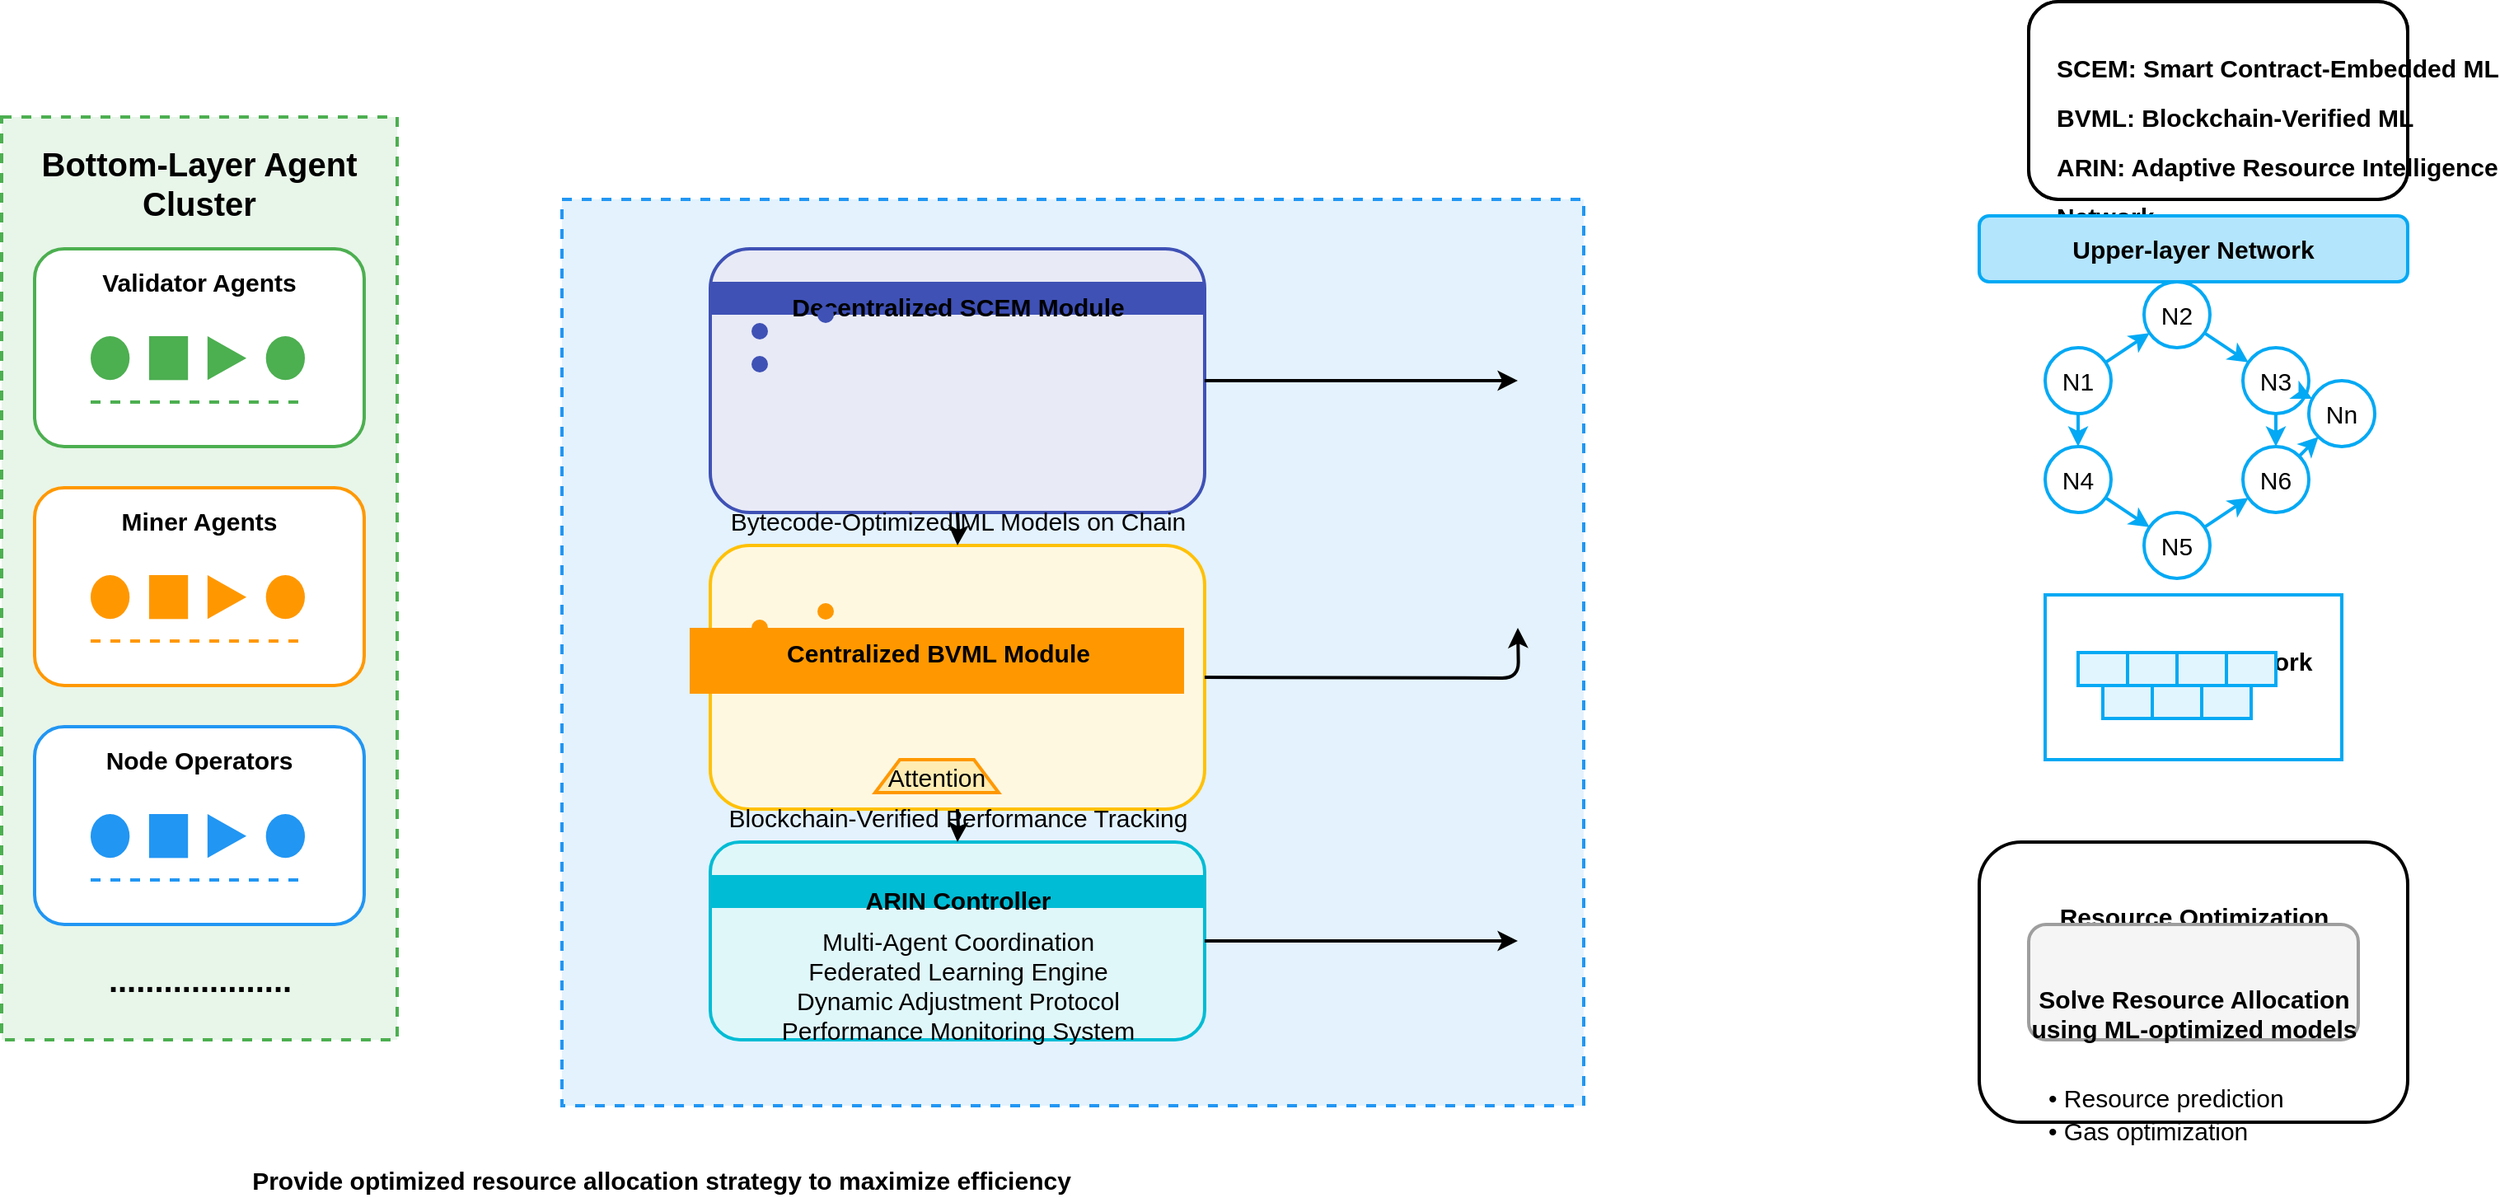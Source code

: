 <mxfile version="26.0.16">
  <diagram name="Page-1" id="3OytQac5HJwh2mRRplk6">
    <mxGraphModel dx="3054" dy="1180" grid="1" gridSize="10" guides="1" tooltips="1" connect="1" arrows="1" fold="1" page="1" pageScale="1" pageWidth="827" pageHeight="1169" math="0" shadow="0">
      <root>
        <mxCell id="0" />
        <mxCell id="1" parent="0" />
        <mxCell id="vWiq6X1iSuXR0RfbROmm-2" value="" style="rounded=1;whiteSpace=wrap;html=1;fillColor=white;strokeColor=black;strokeWidth=2;fontSize=15;" vertex="1" parent="1">
          <mxGeometry x="1230" y="50" width="230" height="120" as="geometry" />
        </mxCell>
        <mxCell id="vWiq6X1iSuXR0RfbROmm-3" value="SCEM: Smart Contract-Embedded ML" style="text;html=1;strokeColor=none;fillColor=none;align=left;verticalAlign=middle;whiteSpace=wrap;fontSize=15;fontStyle=1;strokeWidth=2;" vertex="1" parent="1">
          <mxGeometry x="1245" y="60" width="200" height="20" as="geometry" />
        </mxCell>
        <mxCell id="vWiq6X1iSuXR0RfbROmm-4" value="BVML: Blockchain-Verified ML" style="text;html=1;strokeColor=none;fillColor=none;align=left;verticalAlign=middle;whiteSpace=wrap;fontSize=15;fontStyle=1;strokeWidth=2;" vertex="1" parent="1">
          <mxGeometry x="1245" y="90" width="200" height="20" as="geometry" />
        </mxCell>
        <mxCell id="vWiq6X1iSuXR0RfbROmm-5" value="ARIN: Adaptive Resource Intelligence" style="text;html=1;strokeColor=none;fillColor=none;align=left;verticalAlign=middle;whiteSpace=wrap;fontSize=15;fontStyle=1;strokeWidth=2;" vertex="1" parent="1">
          <mxGeometry x="1245" y="120" width="200" height="20" as="geometry" />
        </mxCell>
        <mxCell id="vWiq6X1iSuXR0RfbROmm-6" value="Network" style="text;html=1;strokeColor=none;fillColor=none;align=left;verticalAlign=middle;whiteSpace=wrap;fontSize=15;fontStyle=1;strokeWidth=2;" vertex="1" parent="1">
          <mxGeometry x="1245" y="150" width="200" height="20" as="geometry" />
        </mxCell>
        <mxCell id="vWiq6X1iSuXR0RfbROmm-8" value="Bottom-layer Agent Cluster" style="text;html=1;strokeColor=none;fillColor=none;align=center;verticalAlign=middle;whiteSpace=wrap;fontSize=15;fontStyle=1;strokeWidth=2;" vertex="1" parent="1">
          <mxGeometry x="40" y="160" width="200" height="30" as="geometry" />
        </mxCell>
        <mxCell id="vWiq6X1iSuXR0RfbROmm-11" value="Upper-layer Network" style="text;html=1;strokeColor=none;fillColor=none;align=center;verticalAlign=middle;whiteSpace=wrap;fontSize=15;fontStyle=1;strokeWidth=2;" vertex="1" parent="1">
          <mxGeometry x="1200" y="190" width="260" height="30" as="geometry" />
        </mxCell>
        <mxCell id="vWiq6X1iSuXR0RfbROmm-12" value="" style="rounded=1;whiteSpace=wrap;fillColor=#ffffff;strokeColor=#000000;strokeWidth=2;fontSize=15;" vertex="1" parent="1">
          <mxGeometry x="1230" y="50" width="230" height="120" as="geometry" />
        </mxCell>
        <mxCell id="vWiq6X1iSuXR0RfbROmm-13" value="SCEM: Smart Contract-Embedded ML" style="text;html=1;align=left;fontStyle=1;fontSize=15;strokeWidth=2;" vertex="1" parent="1">
          <mxGeometry x="1245" y="75" width="200" height="20" as="geometry" />
        </mxCell>
        <mxCell id="vWiq6X1iSuXR0RfbROmm-14" value="BVML: Blockchain-Verified ML" style="text;html=1;align=left;fontStyle=1;fontSize=15;strokeWidth=2;" vertex="1" parent="1">
          <mxGeometry x="1245" y="105" width="200" height="20" as="geometry" />
        </mxCell>
        <mxCell id="vWiq6X1iSuXR0RfbROmm-15" value="ARIN: Adaptive Resource Intelligence" style="text;html=1;align=left;fontStyle=1;fontSize=15;strokeWidth=2;" vertex="1" parent="1">
          <mxGeometry x="1245" y="135" width="200" height="20" as="geometry" />
        </mxCell>
        <mxCell id="vWiq6X1iSuXR0RfbROmm-16" value="Network" style="text;html=1;align=left;fontStyle=1;fontSize=15;strokeWidth=2;" vertex="1" parent="1">
          <mxGeometry x="1245" y="165" width="200" height="20" as="geometry" />
        </mxCell>
        <mxCell id="vWiq6X1iSuXR0RfbROmm-20" value="Bottom-Layer Agent Cluster" style="rounded=0;whiteSpace=wrap;fillColor=#e8f5e9;strokeColor=#4caf50;strokeWidth=2;dashed=1;fontSize=20;verticalAlign=top;spacingTop=10;fontStyle=1" vertex="1" parent="1">
          <mxGeometry y="120" width="240" height="560" as="geometry" />
        </mxCell>
        <mxCell id="vWiq6X1iSuXR0RfbROmm-43" value="&lt;font style=&quot;font-size: 20px;&quot;&gt;....................&lt;/font&gt;" style="text;html=1;align=center;fontStyle=1;fontSize=15;strokeWidth=2;" vertex="1" parent="1">
          <mxGeometry x="20" y="625" width="200" height="20" as="geometry" />
        </mxCell>
        <mxCell id="vWiq6X1iSuXR0RfbROmm-44" value="" style="rounded=0;whiteSpace=wrap;fillColor=#e3f2fd;strokeColor=#2196f3;strokeWidth=2;dashed=1;fontSize=15;" vertex="1" parent="1">
          <mxGeometry x="340" y="170" width="620" height="550" as="geometry" />
        </mxCell>
        <mxCell id="vWiq6X1iSuXR0RfbROmm-46" value="" style="rounded=1;whiteSpace=wrap;fillColor=#e8eaf6;strokeColor=#3f51b5;strokeWidth=2;fontSize=15;" vertex="1" parent="1">
          <mxGeometry x="430" y="200" width="300" height="160" as="geometry" />
        </mxCell>
        <mxCell id="vWiq6X1iSuXR0RfbROmm-47" value="Decentralized SCEM Module" style="text;html=1;align=center;fontStyle=1;fontSize=15;fillColor=#3f51b5;strokeWidth=2;" vertex="1" parent="1">
          <mxGeometry x="430" y="220" width="300" height="20" as="geometry" />
        </mxCell>
        <mxCell id="vWiq6X1iSuXR0RfbROmm-48" value="" style="ellipse;fillColor=#3f51b5;strokeColor=none;fontSize=15;strokeWidth=2;" vertex="1" parent="1">
          <mxGeometry x="455" y="245" width="10" height="10" as="geometry" />
        </mxCell>
        <mxCell id="vWiq6X1iSuXR0RfbROmm-49" value="" style="ellipse;fillColor=#3f51b5;strokeColor=none;fontSize=15;strokeWidth=2;" vertex="1" parent="1">
          <mxGeometry x="455" y="265" width="10" height="10" as="geometry" />
        </mxCell>
        <mxCell id="vWiq6X1iSuXR0RfbROmm-50" value="" style="ellipse;fillColor=#3f51b5;strokeColor=none;fontSize=15;strokeWidth=2;" vertex="1" parent="1">
          <mxGeometry x="495" y="235" width="10" height="10" as="geometry" />
        </mxCell>
        <mxCell id="vWiq6X1iSuXR0RfbROmm-51" value="Bytecode-Optimized ML Models on Chain" style="text;html=1;align=center;fontSize=15;strokeWidth=2;" vertex="1" parent="1">
          <mxGeometry x="430" y="350" width="300" height="20" as="geometry" />
        </mxCell>
        <mxCell id="vWiq6X1iSuXR0RfbROmm-52" value="" style="rounded=1;whiteSpace=wrap;fillColor=#fff8e1;strokeColor=#ffc107;strokeWidth=2;fontSize=15;" vertex="1" parent="1">
          <mxGeometry x="430" y="380" width="300" height="160" as="geometry" />
        </mxCell>
        <mxCell id="vWiq6X1iSuXR0RfbROmm-53" value="Centralized BVML Module" style="text;html=1;align=center;fontStyle=1;fontSize=15;fillColor=#ff9800;strokeWidth=2;" vertex="1" parent="1">
          <mxGeometry x="417.5" y="430" width="300" height="40" as="geometry" />
        </mxCell>
        <mxCell id="vWiq6X1iSuXR0RfbROmm-54" value="" style="ellipse;fillColor=#ff9800;strokeColor=none;fontSize=15;strokeWidth=2;" vertex="1" parent="1">
          <mxGeometry x="455" y="425" width="10" height="10" as="geometry" />
        </mxCell>
        <mxCell id="vWiq6X1iSuXR0RfbROmm-55" value="" style="ellipse;fillColor=#ff9800;strokeColor=none;fontSize=15;strokeWidth=2;" vertex="1" parent="1">
          <mxGeometry x="455" y="445" width="10" height="10" as="geometry" />
        </mxCell>
        <mxCell id="vWiq6X1iSuXR0RfbROmm-56" value="" style="ellipse;fillColor=#ff9800;strokeColor=none;fontSize=15;strokeWidth=2;" vertex="1" parent="1">
          <mxGeometry x="495" y="415" width="10" height="10" as="geometry" />
        </mxCell>
        <mxCell id="vWiq6X1iSuXR0RfbROmm-57" value="Attention" style="shape=trapezoid;fillColor=#ffecb3;strokeColor=#ff9800;strokeWidth=2;fontSize=15;" vertex="1" parent="1">
          <mxGeometry x="530" y="510" width="75" height="20" as="geometry" />
        </mxCell>
        <mxCell id="vWiq6X1iSuXR0RfbROmm-58" value="Blockchain-Verified Performance Tracking" style="text;html=1;align=center;fontSize=15;strokeWidth=2;" vertex="1" parent="1">
          <mxGeometry x="430" y="530" width="300" height="20" as="geometry" />
        </mxCell>
        <mxCell id="vWiq6X1iSuXR0RfbROmm-59" value="" style="rounded=1;whiteSpace=wrap;fillColor=#e0f7fa;strokeColor=#00bcd4;strokeWidth=2;fontSize=15;" vertex="1" parent="1">
          <mxGeometry x="430" y="560" width="300" height="120" as="geometry" />
        </mxCell>
        <mxCell id="vWiq6X1iSuXR0RfbROmm-60" value="ARIN Controller" style="text;html=1;align=center;fontStyle=1;fontSize=15;fillColor=#00bcd4;strokeWidth=2;" vertex="1" parent="1">
          <mxGeometry x="430" y="580" width="300" height="20" as="geometry" />
        </mxCell>
        <mxCell id="vWiq6X1iSuXR0RfbROmm-61" value="Multi-Agent Coordination&lt;br&gt;Federated Learning Engine&lt;br&gt;Dynamic Adjustment Protocol&lt;br&gt;Performance Monitoring System" style="text;html=1;align=center;fontSize=15;strokeWidth=2;" vertex="1" parent="1">
          <mxGeometry x="430" y="605" width="300" height="60" as="geometry" />
        </mxCell>
        <mxCell id="vWiq6X1iSuXR0RfbROmm-62" value="Upper-layer Network" style="rounded=1;whiteSpace=wrap;fillColor=#b3e5fc;strokeColor=#03a9f4;strokeWidth=2;fontStyle=1;fontSize=15;align=center" vertex="1" parent="1">
          <mxGeometry x="1200" y="180" width="260" height="40" as="geometry" />
        </mxCell>
        <mxCell id="vWiq6X1iSuXR0RfbROmm-63" value="N1" style="ellipse;whiteSpace=wrap;fillColor=#ffffff;strokeColor=#03a9f4;strokeWidth=2;fontSize=15;" vertex="1" parent="1">
          <mxGeometry x="1240" y="260" width="40" height="40" as="geometry" />
        </mxCell>
        <mxCell id="vWiq6X1iSuXR0RfbROmm-64" value="N2" style="ellipse;whiteSpace=wrap;fillColor=#ffffff;strokeColor=#03a9f4;strokeWidth=2;fontSize=15;" vertex="1" parent="1">
          <mxGeometry x="1300" y="220" width="40" height="40" as="geometry" />
        </mxCell>
        <mxCell id="vWiq6X1iSuXR0RfbROmm-65" value="N3" style="ellipse;whiteSpace=wrap;fillColor=#ffffff;strokeColor=#03a9f4;strokeWidth=2;fontSize=15;" vertex="1" parent="1">
          <mxGeometry x="1360" y="260" width="40" height="40" as="geometry" />
        </mxCell>
        <mxCell id="vWiq6X1iSuXR0RfbROmm-66" value="N4" style="ellipse;whiteSpace=wrap;fillColor=#ffffff;strokeColor=#03a9f4;strokeWidth=2;fontSize=15;" vertex="1" parent="1">
          <mxGeometry x="1240" y="320" width="40" height="40" as="geometry" />
        </mxCell>
        <mxCell id="vWiq6X1iSuXR0RfbROmm-67" value="N5" style="ellipse;whiteSpace=wrap;fillColor=#ffffff;strokeColor=#03a9f4;strokeWidth=2;fontSize=15;" vertex="1" parent="1">
          <mxGeometry x="1300" y="360" width="40" height="40" as="geometry" />
        </mxCell>
        <mxCell id="vWiq6X1iSuXR0RfbROmm-68" value="N6" style="ellipse;whiteSpace=wrap;fillColor=#ffffff;strokeColor=#03a9f4;strokeWidth=2;fontSize=15;" vertex="1" parent="1">
          <mxGeometry x="1360" y="320" width="40" height="40" as="geometry" />
        </mxCell>
        <mxCell id="vWiq6X1iSuXR0RfbROmm-69" value="Nn" style="ellipse;whiteSpace=wrap;fillColor=#ffffff;strokeColor=#03a9f4;strokeWidth=2;fontSize=15;" vertex="1" parent="1">
          <mxGeometry x="1400" y="280" width="40" height="40" as="geometry" />
        </mxCell>
        <mxCell id="vWiq6X1iSuXR0RfbROmm-70" value="" style="strokeColor=#03a9f4;strokeWidth=2;fontSize=15;" edge="1" parent="1" source="vWiq6X1iSuXR0RfbROmm-63" target="vWiq6X1iSuXR0RfbROmm-64">
          <mxGeometry relative="1" as="geometry" />
        </mxCell>
        <mxCell id="vWiq6X1iSuXR0RfbROmm-71" value="" style="strokeColor=#03a9f4;strokeWidth=2;fontSize=15;" edge="1" parent="1" source="vWiq6X1iSuXR0RfbROmm-64" target="vWiq6X1iSuXR0RfbROmm-65">
          <mxGeometry relative="1" as="geometry" />
        </mxCell>
        <mxCell id="vWiq6X1iSuXR0RfbROmm-72" value="" style="strokeColor=#03a9f4;strokeWidth=2;fontSize=15;" edge="1" parent="1" source="vWiq6X1iSuXR0RfbROmm-63" target="vWiq6X1iSuXR0RfbROmm-66">
          <mxGeometry relative="1" as="geometry" />
        </mxCell>
        <mxCell id="vWiq6X1iSuXR0RfbROmm-73" value="" style="strokeColor=#03a9f4;strokeWidth=2;fontSize=15;" edge="1" parent="1" source="vWiq6X1iSuXR0RfbROmm-66" target="vWiq6X1iSuXR0RfbROmm-67">
          <mxGeometry relative="1" as="geometry" />
        </mxCell>
        <mxCell id="vWiq6X1iSuXR0RfbROmm-74" value="" style="strokeColor=#03a9f4;strokeWidth=2;fontSize=15;" edge="1" parent="1" source="vWiq6X1iSuXR0RfbROmm-67" target="vWiq6X1iSuXR0RfbROmm-68">
          <mxGeometry relative="1" as="geometry" />
        </mxCell>
        <mxCell id="vWiq6X1iSuXR0RfbROmm-75" value="" style="strokeColor=#03a9f4;strokeWidth=2;fontSize=15;" edge="1" parent="1" source="vWiq6X1iSuXR0RfbROmm-65" target="vWiq6X1iSuXR0RfbROmm-68">
          <mxGeometry relative="1" as="geometry" />
        </mxCell>
        <mxCell id="vWiq6X1iSuXR0RfbROmm-76" value="" style="strokeColor=#03a9f4;strokeWidth=2;fontSize=15;" edge="1" parent="1" source="vWiq6X1iSuXR0RfbROmm-65" target="vWiq6X1iSuXR0RfbROmm-69">
          <mxGeometry relative="1" as="geometry" />
        </mxCell>
        <mxCell id="vWiq6X1iSuXR0RfbROmm-77" value="" style="strokeColor=#03a9f4;strokeWidth=2;fontSize=15;" edge="1" parent="1" source="vWiq6X1iSuXR0RfbROmm-68" target="vWiq6X1iSuXR0RfbROmm-69">
          <mxGeometry relative="1" as="geometry" />
        </mxCell>
        <mxCell id="vWiq6X1iSuXR0RfbROmm-78" value="" style="whiteSpace=wrap;fillColor=#ffffff;strokeColor=#03a9f4;strokeWidth=2;fontSize=15;" vertex="1" parent="1">
          <mxGeometry x="1240" y="410" width="180" height="100" as="geometry" />
        </mxCell>
        <mxCell id="vWiq6X1iSuXR0RfbROmm-79" value="Blockchain Network" style="text;html=1;align=center;fontStyle=1;fontSize=15;strokeWidth=2;" vertex="1" parent="1">
          <mxGeometry x="1240" y="435" width="180" height="20" as="geometry" />
        </mxCell>
        <mxCell id="vWiq6X1iSuXR0RfbROmm-80" value="" style="fillColor=#e1f5fe;strokeColor=#03a9f4;strokeWidth=2;fontSize=15;" vertex="1" parent="1">
          <mxGeometry x="1260" y="445" width="30" height="20" as="geometry" />
        </mxCell>
        <mxCell id="vWiq6X1iSuXR0RfbROmm-81" value="" style="fillColor=#e1f5fe;strokeColor=#03a9f4;strokeWidth=2;fontSize=15;" vertex="1" parent="1">
          <mxGeometry x="1290" y="445" width="30" height="20" as="geometry" />
        </mxCell>
        <mxCell id="vWiq6X1iSuXR0RfbROmm-82" value="" style="fillColor=#e1f5fe;strokeColor=#03a9f4;strokeWidth=2;fontSize=15;" vertex="1" parent="1">
          <mxGeometry x="1320" y="445" width="30" height="20" as="geometry" />
        </mxCell>
        <mxCell id="vWiq6X1iSuXR0RfbROmm-83" value="" style="fillColor=#e1f5fe;strokeColor=#03a9f4;strokeWidth=2;fontSize=15;" vertex="1" parent="1">
          <mxGeometry x="1350" y="445" width="30" height="20" as="geometry" />
        </mxCell>
        <mxCell id="vWiq6X1iSuXR0RfbROmm-84" value="" style="fillColor=#e1f5fe;strokeColor=#03a9f4;strokeWidth=2;fontSize=15;" vertex="1" parent="1">
          <mxGeometry x="1275" y="465" width="30" height="20" as="geometry" />
        </mxCell>
        <mxCell id="vWiq6X1iSuXR0RfbROmm-85" value="" style="fillColor=#e1f5fe;strokeColor=#03a9f4;strokeWidth=2;fontSize=15;" vertex="1" parent="1">
          <mxGeometry x="1305" y="465" width="30" height="20" as="geometry" />
        </mxCell>
        <mxCell id="vWiq6X1iSuXR0RfbROmm-86" value="" style="fillColor=#e1f5fe;strokeColor=#03a9f4;strokeWidth=2;fontSize=15;" vertex="1" parent="1">
          <mxGeometry x="1335" y="465" width="30" height="20" as="geometry" />
        </mxCell>
        <mxCell id="vWiq6X1iSuXR0RfbROmm-87" value="" style="rounded=1;whiteSpace=wrap;fillColor=#ffffff;strokeColor=#000000;strokeWidth=2;fontSize=15;" vertex="1" parent="1">
          <mxGeometry x="1200" y="560" width="260" height="170" as="geometry" />
        </mxCell>
        <mxCell id="vWiq6X1iSuXR0RfbROmm-88" value="Resource Optimization" style="text;html=1;align=center;fontStyle=1;fontSize=15;strokeWidth=2;" vertex="1" parent="1">
          <mxGeometry x="1200" y="590" width="260" height="20" as="geometry" />
        </mxCell>
        <mxCell id="vWiq6X1iSuXR0RfbROmm-89" value="" style="rounded=1;whiteSpace=wrap;fillColor=#f5f5f5;strokeColor=#9e9e9e;strokeWidth=2;fontSize=15;" vertex="1" parent="1">
          <mxGeometry x="1230" y="610" width="200" height="70" as="geometry" />
        </mxCell>
        <mxCell id="vWiq6X1iSuXR0RfbROmm-90" value="Solve Resource Allocation&lt;br&gt;using ML-optimized models" style="text;html=1;align=center;fontStyle=1;fontSize=15;strokeWidth=2;" vertex="1" parent="1">
          <mxGeometry x="1230" y="640" width="200" height="30" as="geometry" />
        </mxCell>
        <mxCell id="vWiq6X1iSuXR0RfbROmm-91" value="• Resource prediction" style="text;html=1;align=left;fontSize=15;strokeWidth=2;" vertex="1" parent="1">
          <mxGeometry x="1240" y="700" width="200" height="20" as="geometry" />
        </mxCell>
        <mxCell id="vWiq6X1iSuXR0RfbROmm-92" value="• Gas optimization" style="text;html=1;align=left;fontSize=15;strokeWidth=2;" vertex="1" parent="1">
          <mxGeometry x="1240" y="720" width="200" height="20" as="geometry" />
        </mxCell>
        <mxCell id="vWiq6X1iSuXR0RfbROmm-96" value="" style="edgeStyle=orthogonalEdgeStyle;endArrow=classic;strokeWidth=2;fontSize=15;" edge="1" parent="1">
          <mxGeometry x="730" y="280" width="190" as="geometry">
            <mxPoint x="730" y="280" as="sourcePoint" />
            <mxPoint x="920" y="280" as="targetPoint" />
          </mxGeometry>
        </mxCell>
        <mxCell id="vWiq6X1iSuXR0RfbROmm-97" value="" style="edgeStyle=orthogonalEdgeStyle;endArrow=classic;strokeWidth=2;fontSize=15;" edge="1" parent="1">
          <mxGeometry x="730" y="460" width="190" height="-30" as="geometry">
            <mxPoint x="730" y="460" as="sourcePoint" />
            <mxPoint x="920" y="430" as="targetPoint" />
          </mxGeometry>
        </mxCell>
        <mxCell id="vWiq6X1iSuXR0RfbROmm-98" value="" style="edgeStyle=orthogonalEdgeStyle;endArrow=classic;strokeWidth=2;fontSize=15;" edge="1" parent="1">
          <mxGeometry x="730" y="620" width="190" as="geometry">
            <mxPoint x="730" y="620" as="sourcePoint" />
            <mxPoint x="920" y="620" as="targetPoint" />
          </mxGeometry>
        </mxCell>
        <mxCell id="vWiq6X1iSuXR0RfbROmm-100" value="Provide optimized resource allocation strategy to maximize efficiency" style="text;html=1;align=center;fontStyle=1;fontSize=15;strokeWidth=2;" vertex="1" parent="1">
          <mxGeometry x="140" y="750" width="520" height="20" as="geometry" />
        </mxCell>
        <mxCell id="vWiq6X1iSuXR0RfbROmm-101" value="" style="edgeStyle=orthogonalEdgeStyle;endArrow=classic;strokeWidth=2;fontSize=15;" edge="1" parent="1">
          <mxGeometry x="580" y="360" height="20" as="geometry">
            <mxPoint x="580" y="360" as="sourcePoint" />
            <mxPoint x="580" y="380" as="targetPoint" />
          </mxGeometry>
        </mxCell>
        <mxCell id="vWiq6X1iSuXR0RfbROmm-102" value="" style="edgeStyle=orthogonalEdgeStyle;endArrow=classic;strokeWidth=2;fontSize=15;" edge="1" parent="1">
          <mxGeometry x="580" y="540" height="20" as="geometry">
            <mxPoint x="580" y="540" as="sourcePoint" />
            <mxPoint x="580" y="560" as="targetPoint" />
          </mxGeometry>
        </mxCell>
        <mxCell id="vWiq6X1iSuXR0RfbROmm-127" value="" style="group" vertex="1" connectable="0" parent="1">
          <mxGeometry x="20" y="200" width="200" height="120" as="geometry" />
        </mxCell>
        <mxCell id="vWiq6X1iSuXR0RfbROmm-22" value="Validator Agents" style="rounded=1;whiteSpace=wrap;fillColor=#ffffff;strokeColor=#4caf50;strokeWidth=2;fontSize=15;verticalAlign=top;fontStyle=1;spacingTop=5;" vertex="1" parent="vWiq6X1iSuXR0RfbROmm-127">
          <mxGeometry width="200" height="120" as="geometry" />
        </mxCell>
        <mxCell id="vWiq6X1iSuXR0RfbROmm-106" value="" style="group;fontStyle=1;fontSize=15;" vertex="1" connectable="0" parent="vWiq6X1iSuXR0RfbROmm-127">
          <mxGeometry x="34" y="53" width="130" height="40" as="geometry" />
        </mxCell>
        <mxCell id="vWiq6X1iSuXR0RfbROmm-24" value="" style="ellipse;fillColor=#4caf50;strokeColor=none;fontSize=15;strokeWidth=2;fontStyle=1" vertex="1" parent="vWiq6X1iSuXR0RfbROmm-106">
          <mxGeometry width="23.636" height="26.667" as="geometry" />
        </mxCell>
        <mxCell id="vWiq6X1iSuXR0RfbROmm-25" value="" style="fillColor=#4caf50;strokeColor=none;fontSize=15;strokeWidth=2;fontStyle=1" vertex="1" parent="vWiq6X1iSuXR0RfbROmm-106">
          <mxGeometry x="35.455" width="23.636" height="26.667" as="geometry" />
        </mxCell>
        <mxCell id="vWiq6X1iSuXR0RfbROmm-26" value="" style="shape=triangle;fillColor=#4caf50;strokeColor=none;fontSize=15;strokeWidth=2;fontStyle=1" vertex="1" parent="vWiq6X1iSuXR0RfbROmm-106">
          <mxGeometry x="70.909" width="23.636" height="26.667" as="geometry" />
        </mxCell>
        <mxCell id="vWiq6X1iSuXR0RfbROmm-27" value="" style="ellipse;fillColor=#4caf50;strokeColor=none;fontSize=15;strokeWidth=2;fontStyle=1" vertex="1" parent="vWiq6X1iSuXR0RfbROmm-106">
          <mxGeometry x="106.364" width="23.636" height="26.667" as="geometry" />
        </mxCell>
        <mxCell id="vWiq6X1iSuXR0RfbROmm-28" value="" style="strokeColor=#4caf50;strokeWidth=2;dashed=1;fontSize=15;endArrow=none;startFill=0;fontStyle=1" edge="1" parent="vWiq6X1iSuXR0RfbROmm-106">
          <mxGeometry x="192.727" y="400" width="130" as="geometry">
            <mxPoint y="40" as="sourcePoint" />
            <mxPoint x="130" y="40" as="targetPoint" />
          </mxGeometry>
        </mxCell>
        <mxCell id="vWiq6X1iSuXR0RfbROmm-128" value="" style="group" vertex="1" connectable="0" parent="1">
          <mxGeometry x="20" y="345" width="200" height="120" as="geometry" />
        </mxCell>
        <mxCell id="vWiq6X1iSuXR0RfbROmm-110" value="Miner Agents" style="rounded=1;whiteSpace=wrap;fillColor=#ffffff;strokeColor=#FF9800;strokeWidth=2;fontSize=15;verticalAlign=top;fontStyle=1;spacingTop=5;" vertex="1" parent="vWiq6X1iSuXR0RfbROmm-128">
          <mxGeometry width="200" height="120" as="geometry" />
        </mxCell>
        <mxCell id="vWiq6X1iSuXR0RfbROmm-111" value="" style="group;fontStyle=1;fontSize=15;" vertex="1" connectable="0" parent="vWiq6X1iSuXR0RfbROmm-128">
          <mxGeometry x="34" y="53" width="130" height="40" as="geometry" />
        </mxCell>
        <mxCell id="vWiq6X1iSuXR0RfbROmm-112" value="" style="ellipse;fillColor=light-dark(#ff9800, #328736);strokeColor=none;fontSize=15;strokeWidth=2;fontStyle=1" vertex="1" parent="vWiq6X1iSuXR0RfbROmm-111">
          <mxGeometry width="23.636" height="26.667" as="geometry" />
        </mxCell>
        <mxCell id="vWiq6X1iSuXR0RfbROmm-113" value="" style="fillColor=#FF9800;strokeColor=none;fontSize=15;strokeWidth=2;fontStyle=1" vertex="1" parent="vWiq6X1iSuXR0RfbROmm-111">
          <mxGeometry x="35.455" width="23.636" height="26.667" as="geometry" />
        </mxCell>
        <mxCell id="vWiq6X1iSuXR0RfbROmm-114" value="" style="shape=triangle;fillColor=#FF9800;strokeColor=none;fontSize=15;strokeWidth=2;fontStyle=1" vertex="1" parent="vWiq6X1iSuXR0RfbROmm-111">
          <mxGeometry x="70.909" width="23.636" height="26.667" as="geometry" />
        </mxCell>
        <mxCell id="vWiq6X1iSuXR0RfbROmm-115" value="" style="ellipse;fillColor=#FF9800;strokeColor=none;fontSize=15;strokeWidth=2;fontStyle=1" vertex="1" parent="vWiq6X1iSuXR0RfbROmm-111">
          <mxGeometry x="106.364" width="23.636" height="26.667" as="geometry" />
        </mxCell>
        <mxCell id="vWiq6X1iSuXR0RfbROmm-116" value="" style="strokeColor=#FF9800;strokeWidth=2;dashed=1;fontSize=15;endArrow=none;startFill=0;fontStyle=1" edge="1" parent="vWiq6X1iSuXR0RfbROmm-111">
          <mxGeometry x="192.727" y="400" width="130" as="geometry">
            <mxPoint y="40" as="sourcePoint" />
            <mxPoint x="130" y="40" as="targetPoint" />
          </mxGeometry>
        </mxCell>
        <mxCell id="vWiq6X1iSuXR0RfbROmm-129" value="" style="group" vertex="1" connectable="0" parent="1">
          <mxGeometry x="20" y="490" width="200" height="120" as="geometry" />
        </mxCell>
        <mxCell id="vWiq6X1iSuXR0RfbROmm-118" value="Node Operators" style="rounded=1;whiteSpace=wrap;fillColor=#ffffff;strokeColor=#2196F3;strokeWidth=2;fontSize=15;verticalAlign=top;fontStyle=1;spacingTop=5;" vertex="1" parent="vWiq6X1iSuXR0RfbROmm-129">
          <mxGeometry width="200" height="120" as="geometry" />
        </mxCell>
        <mxCell id="vWiq6X1iSuXR0RfbROmm-119" value="" style="group;fontStyle=1;fontSize=15;" vertex="1" connectable="0" parent="vWiq6X1iSuXR0RfbROmm-129">
          <mxGeometry x="34" y="53" width="130" height="40" as="geometry" />
        </mxCell>
        <mxCell id="vWiq6X1iSuXR0RfbROmm-120" value="" style="ellipse;fillColor=light-dark(#2196f3, #328736);strokeColor=none;fontSize=15;strokeWidth=2;fontStyle=1" vertex="1" parent="vWiq6X1iSuXR0RfbROmm-119">
          <mxGeometry width="23.636" height="26.667" as="geometry" />
        </mxCell>
        <mxCell id="vWiq6X1iSuXR0RfbROmm-121" value="" style="fillColor=light-dark(#2196f3, #af5700);strokeColor=none;fontSize=15;strokeWidth=2;fontStyle=1" vertex="1" parent="vWiq6X1iSuXR0RfbROmm-119">
          <mxGeometry x="35.455" width="23.636" height="26.667" as="geometry" />
        </mxCell>
        <mxCell id="vWiq6X1iSuXR0RfbROmm-122" value="" style="shape=triangle;fillColor=#2196F3;strokeColor=none;fontSize=15;strokeWidth=2;fontStyle=1" vertex="1" parent="vWiq6X1iSuXR0RfbROmm-119">
          <mxGeometry x="70.909" width="23.636" height="26.667" as="geometry" />
        </mxCell>
        <mxCell id="vWiq6X1iSuXR0RfbROmm-123" value="" style="ellipse;fillColor=#2196F3;strokeColor=none;fontSize=15;strokeWidth=2;fontStyle=1" vertex="1" parent="vWiq6X1iSuXR0RfbROmm-119">
          <mxGeometry x="106.364" width="23.636" height="26.667" as="geometry" />
        </mxCell>
        <mxCell id="vWiq6X1iSuXR0RfbROmm-124" value="" style="strokeColor=#2196F3;strokeWidth=2;dashed=1;fontSize=15;endArrow=none;startFill=0;fontStyle=1" edge="1" parent="vWiq6X1iSuXR0RfbROmm-119">
          <mxGeometry x="192.727" y="400" width="130" as="geometry">
            <mxPoint y="40" as="sourcePoint" />
            <mxPoint x="130" y="40" as="targetPoint" />
          </mxGeometry>
        </mxCell>
      </root>
    </mxGraphModel>
  </diagram>
</mxfile>
